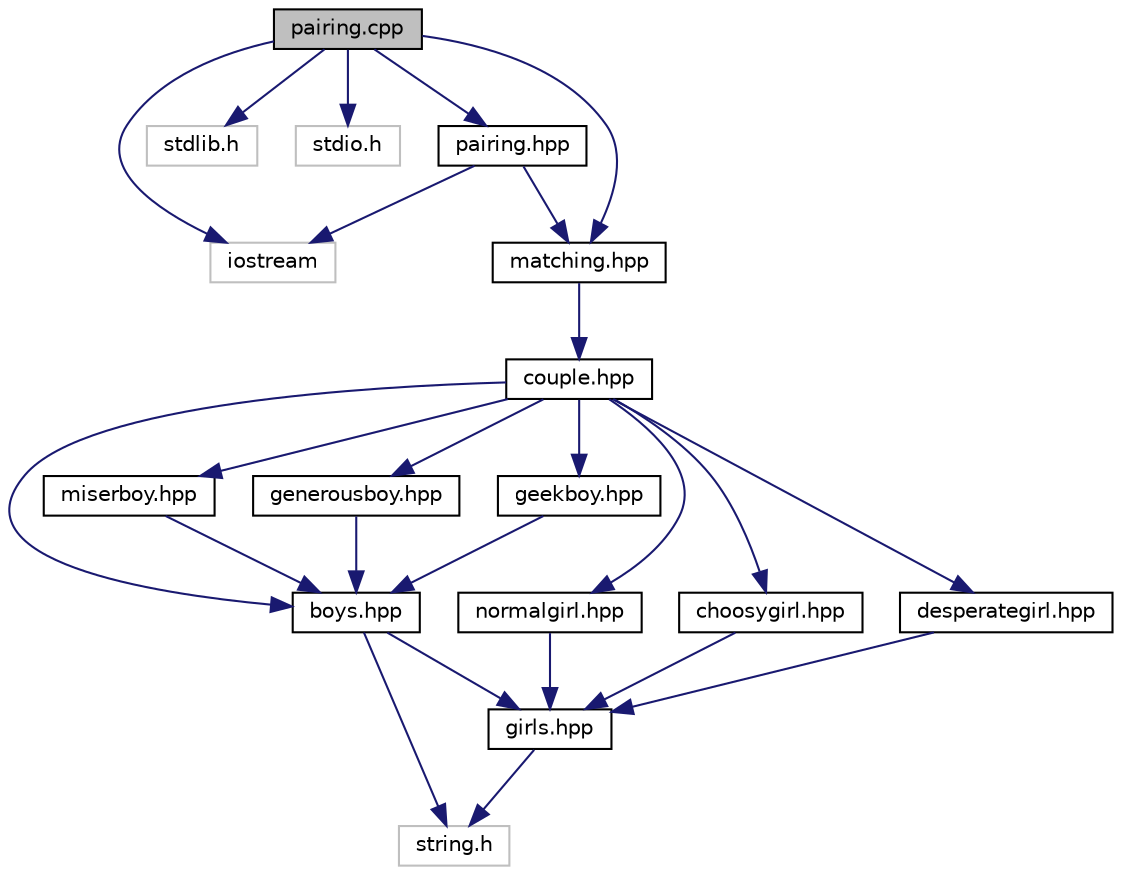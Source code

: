 digraph "pairing.cpp"
{
  edge [fontname="Helvetica",fontsize="10",labelfontname="Helvetica",labelfontsize="10"];
  node [fontname="Helvetica",fontsize="10",shape=record];
  Node1 [label="pairing.cpp",height=0.2,width=0.4,color="black", fillcolor="grey75", style="filled", fontcolor="black"];
  Node1 -> Node2 [color="midnightblue",fontsize="10",style="solid",fontname="Helvetica"];
  Node2 [label="iostream",height=0.2,width=0.4,color="grey75", fillcolor="white", style="filled"];
  Node1 -> Node3 [color="midnightblue",fontsize="10",style="solid",fontname="Helvetica"];
  Node3 [label="stdlib.h",height=0.2,width=0.4,color="grey75", fillcolor="white", style="filled"];
  Node1 -> Node4 [color="midnightblue",fontsize="10",style="solid",fontname="Helvetica"];
  Node4 [label="stdio.h",height=0.2,width=0.4,color="grey75", fillcolor="white", style="filled"];
  Node1 -> Node5 [color="midnightblue",fontsize="10",style="solid",fontname="Helvetica"];
  Node5 [label="matching.hpp",height=0.2,width=0.4,color="black", fillcolor="white", style="filled",URL="$matching_8hpp.html"];
  Node5 -> Node6 [color="midnightblue",fontsize="10",style="solid",fontname="Helvetica"];
  Node6 [label="couple.hpp",height=0.2,width=0.4,color="black", fillcolor="white", style="filled",URL="$couple_8hpp.html"];
  Node6 -> Node7 [color="midnightblue",fontsize="10",style="solid",fontname="Helvetica"];
  Node7 [label="boys.hpp",height=0.2,width=0.4,color="black", fillcolor="white", style="filled",URL="$boys_8hpp.html"];
  Node7 -> Node8 [color="midnightblue",fontsize="10",style="solid",fontname="Helvetica"];
  Node8 [label="girls.hpp",height=0.2,width=0.4,color="black", fillcolor="white", style="filled",URL="$girls_8hpp.html"];
  Node8 -> Node9 [color="midnightblue",fontsize="10",style="solid",fontname="Helvetica"];
  Node9 [label="string.h",height=0.2,width=0.4,color="grey75", fillcolor="white", style="filled"];
  Node7 -> Node9 [color="midnightblue",fontsize="10",style="solid",fontname="Helvetica"];
  Node6 -> Node10 [color="midnightblue",fontsize="10",style="solid",fontname="Helvetica"];
  Node10 [label="miserboy.hpp",height=0.2,width=0.4,color="black", fillcolor="white", style="filled",URL="$miserboy_8hpp.html"];
  Node10 -> Node7 [color="midnightblue",fontsize="10",style="solid",fontname="Helvetica"];
  Node6 -> Node11 [color="midnightblue",fontsize="10",style="solid",fontname="Helvetica"];
  Node11 [label="generousboy.hpp",height=0.2,width=0.4,color="black", fillcolor="white", style="filled",URL="$generousboy_8hpp.html"];
  Node11 -> Node7 [color="midnightblue",fontsize="10",style="solid",fontname="Helvetica"];
  Node6 -> Node12 [color="midnightblue",fontsize="10",style="solid",fontname="Helvetica"];
  Node12 [label="geekboy.hpp",height=0.2,width=0.4,color="black", fillcolor="white", style="filled",URL="$geekboy_8hpp.html"];
  Node12 -> Node7 [color="midnightblue",fontsize="10",style="solid",fontname="Helvetica"];
  Node6 -> Node13 [color="midnightblue",fontsize="10",style="solid",fontname="Helvetica"];
  Node13 [label="normalgirl.hpp",height=0.2,width=0.4,color="black", fillcolor="white", style="filled",URL="$normalgirl_8hpp.html"];
  Node13 -> Node8 [color="midnightblue",fontsize="10",style="solid",fontname="Helvetica"];
  Node6 -> Node14 [color="midnightblue",fontsize="10",style="solid",fontname="Helvetica"];
  Node14 [label="choosygirl.hpp",height=0.2,width=0.4,color="black", fillcolor="white", style="filled",URL="$choosygirl_8hpp.html"];
  Node14 -> Node8 [color="midnightblue",fontsize="10",style="solid",fontname="Helvetica"];
  Node6 -> Node15 [color="midnightblue",fontsize="10",style="solid",fontname="Helvetica"];
  Node15 [label="desperategirl.hpp",height=0.2,width=0.4,color="black", fillcolor="white", style="filled",URL="$desperategirl_8hpp.html"];
  Node15 -> Node8 [color="midnightblue",fontsize="10",style="solid",fontname="Helvetica"];
  Node1 -> Node16 [color="midnightblue",fontsize="10",style="solid",fontname="Helvetica"];
  Node16 [label="pairing.hpp",height=0.2,width=0.4,color="black", fillcolor="white", style="filled",URL="$pairing_8hpp.html"];
  Node16 -> Node2 [color="midnightblue",fontsize="10",style="solid",fontname="Helvetica"];
  Node16 -> Node5 [color="midnightblue",fontsize="10",style="solid",fontname="Helvetica"];
}
